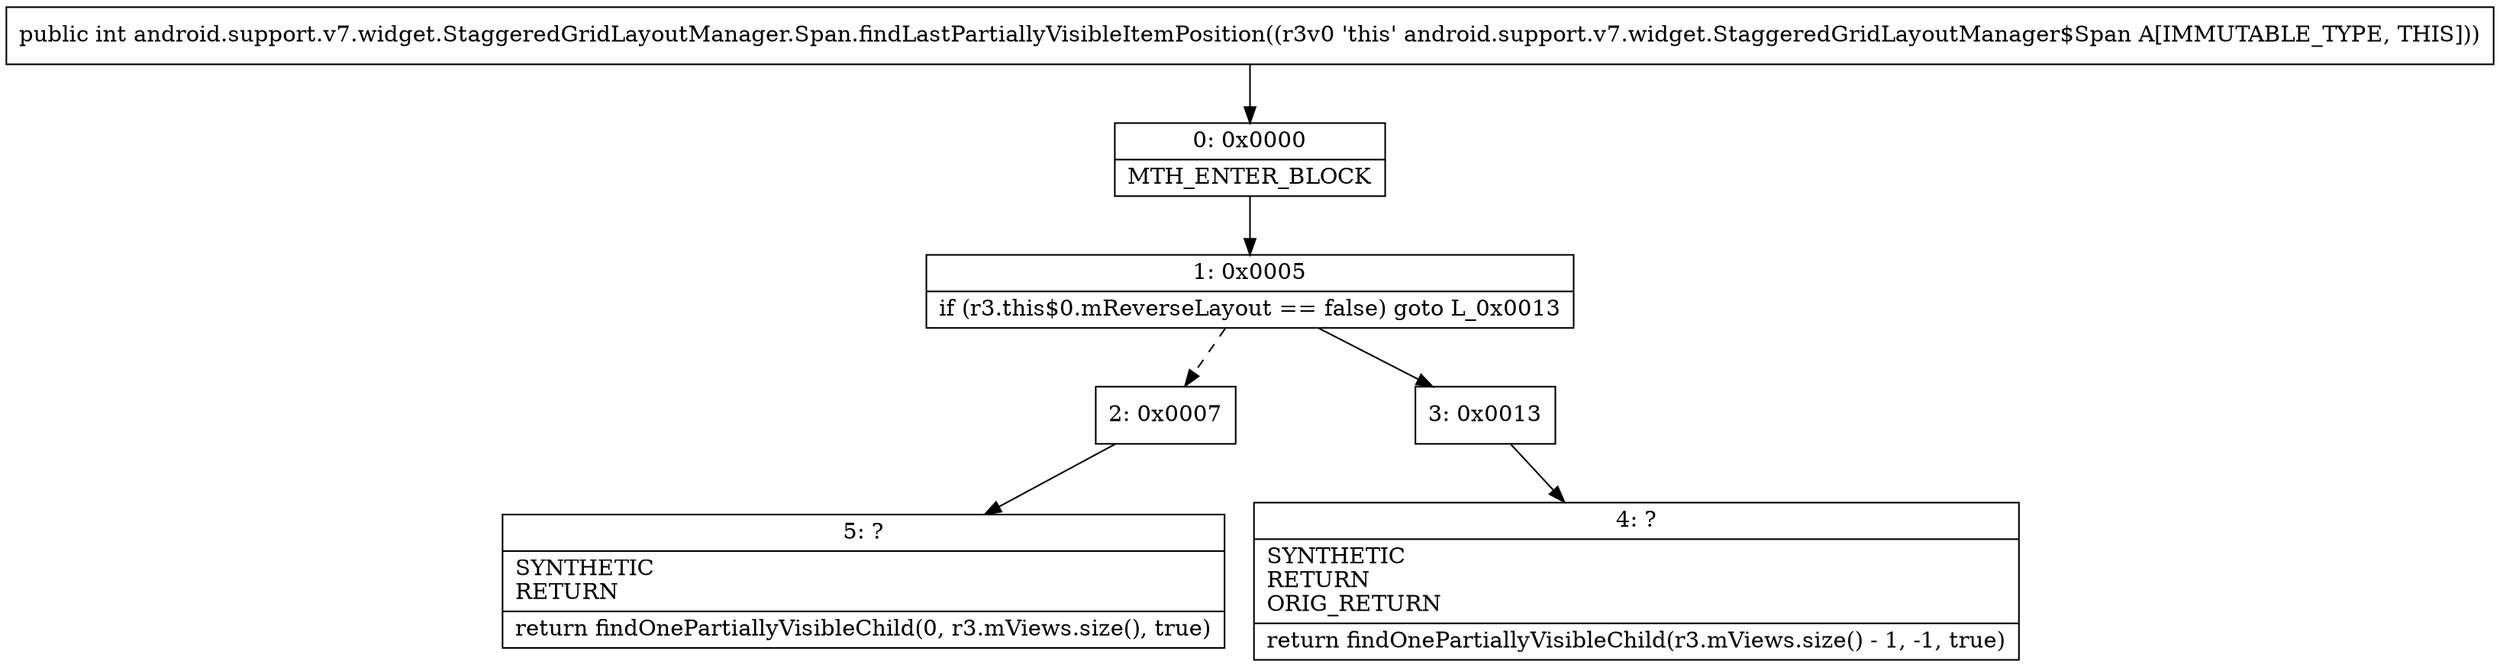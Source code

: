digraph "CFG forandroid.support.v7.widget.StaggeredGridLayoutManager.Span.findLastPartiallyVisibleItemPosition()I" {
Node_0 [shape=record,label="{0\:\ 0x0000|MTH_ENTER_BLOCK\l}"];
Node_1 [shape=record,label="{1\:\ 0x0005|if (r3.this$0.mReverseLayout == false) goto L_0x0013\l}"];
Node_2 [shape=record,label="{2\:\ 0x0007}"];
Node_3 [shape=record,label="{3\:\ 0x0013}"];
Node_4 [shape=record,label="{4\:\ ?|SYNTHETIC\lRETURN\lORIG_RETURN\l|return findOnePartiallyVisibleChild(r3.mViews.size() \- 1, \-1, true)\l}"];
Node_5 [shape=record,label="{5\:\ ?|SYNTHETIC\lRETURN\l|return findOnePartiallyVisibleChild(0, r3.mViews.size(), true)\l}"];
MethodNode[shape=record,label="{public int android.support.v7.widget.StaggeredGridLayoutManager.Span.findLastPartiallyVisibleItemPosition((r3v0 'this' android.support.v7.widget.StaggeredGridLayoutManager$Span A[IMMUTABLE_TYPE, THIS])) }"];
MethodNode -> Node_0;
Node_0 -> Node_1;
Node_1 -> Node_2[style=dashed];
Node_1 -> Node_3;
Node_2 -> Node_5;
Node_3 -> Node_4;
}

